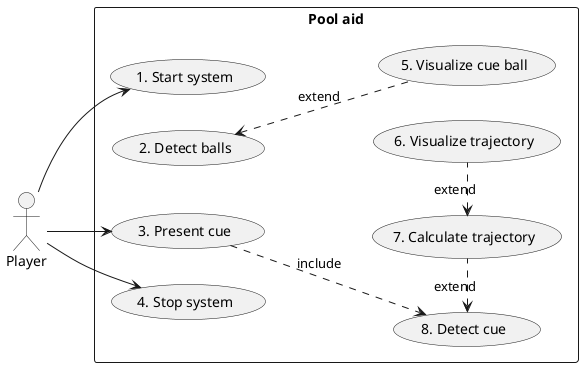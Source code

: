 @startuml

left to right direction

rectangle pool as "Pool aid" {
    
    usecase start as "1. Start system"

    usecase visualize_ball as "5. Visualize cue ball"

    usecase visualize_trajectory as "6. Visualize trajectory"

    usecase detect_balls as "2. Detect balls"

    usecase pool_cue as "3. Present cue"

    usecase detect_cue as "8. Detect cue"

    usecase calc_trajectory as "7. Calculate trajectory"

    usecase stop as "4. Stop system"
}

actor Player

Player --> start

Player --> pool_cue

detect_cue <. calc_trajectory : "extend"

calc_trajectory <.  visualize_trajectory : "extend"

detect_balls <.. visualize_ball : "extend"

pool_cue ..> detect_cue : "include"

Player --> stop


@enduml